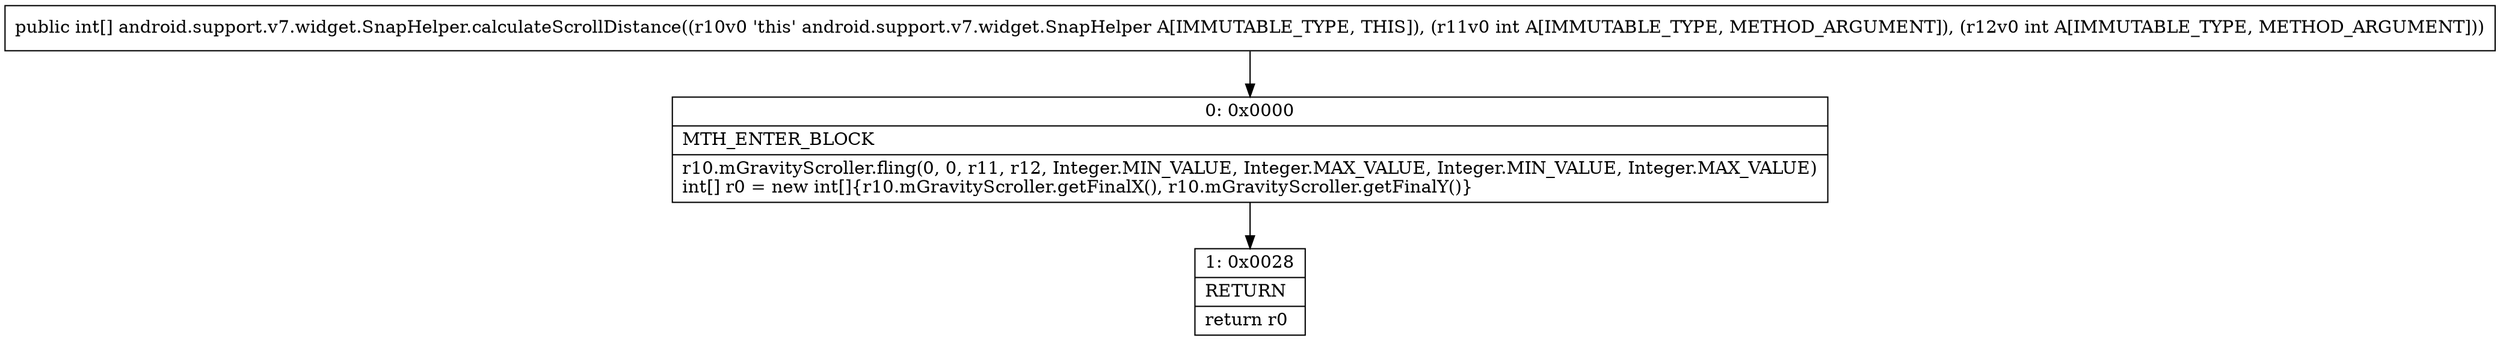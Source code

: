 digraph "CFG forandroid.support.v7.widget.SnapHelper.calculateScrollDistance(II)[I" {
Node_0 [shape=record,label="{0\:\ 0x0000|MTH_ENTER_BLOCK\l|r10.mGravityScroller.fling(0, 0, r11, r12, Integer.MIN_VALUE, Integer.MAX_VALUE, Integer.MIN_VALUE, Integer.MAX_VALUE)\lint[] r0 = new int[]\{r10.mGravityScroller.getFinalX(), r10.mGravityScroller.getFinalY()\}\l}"];
Node_1 [shape=record,label="{1\:\ 0x0028|RETURN\l|return r0\l}"];
MethodNode[shape=record,label="{public int[] android.support.v7.widget.SnapHelper.calculateScrollDistance((r10v0 'this' android.support.v7.widget.SnapHelper A[IMMUTABLE_TYPE, THIS]), (r11v0 int A[IMMUTABLE_TYPE, METHOD_ARGUMENT]), (r12v0 int A[IMMUTABLE_TYPE, METHOD_ARGUMENT])) }"];
MethodNode -> Node_0;
Node_0 -> Node_1;
}

